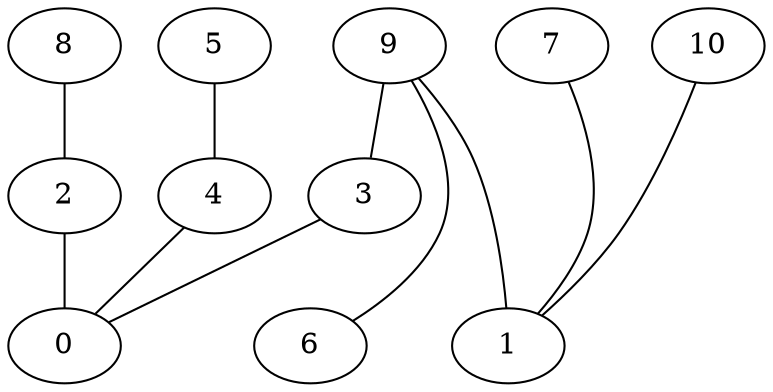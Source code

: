 graph {
	"0" ;
	"1" ;
	"2" ;
	"3" ;
	"4" ;
	"5" ;
	"6" ;
	"7" ;
	"8" ;
	"9" ;
	"10" ;
	"3" -- "0" ["weight"=0];
	"7" -- "1" ["weight"=0];
	"9" -- "1" ["weight"=0];
	"9" -- "3" ["weight"=0];
	"9" -- "6" ["weight"=0];
	"10" -- "1" ["weight"=0];
	"4" -- "0" ["weight"=1];
	"5" -- "4" ["weight"=1];
	"2" -- "0" ["weight"=2];
	"8" -- "2" ["weight"=2];
}

